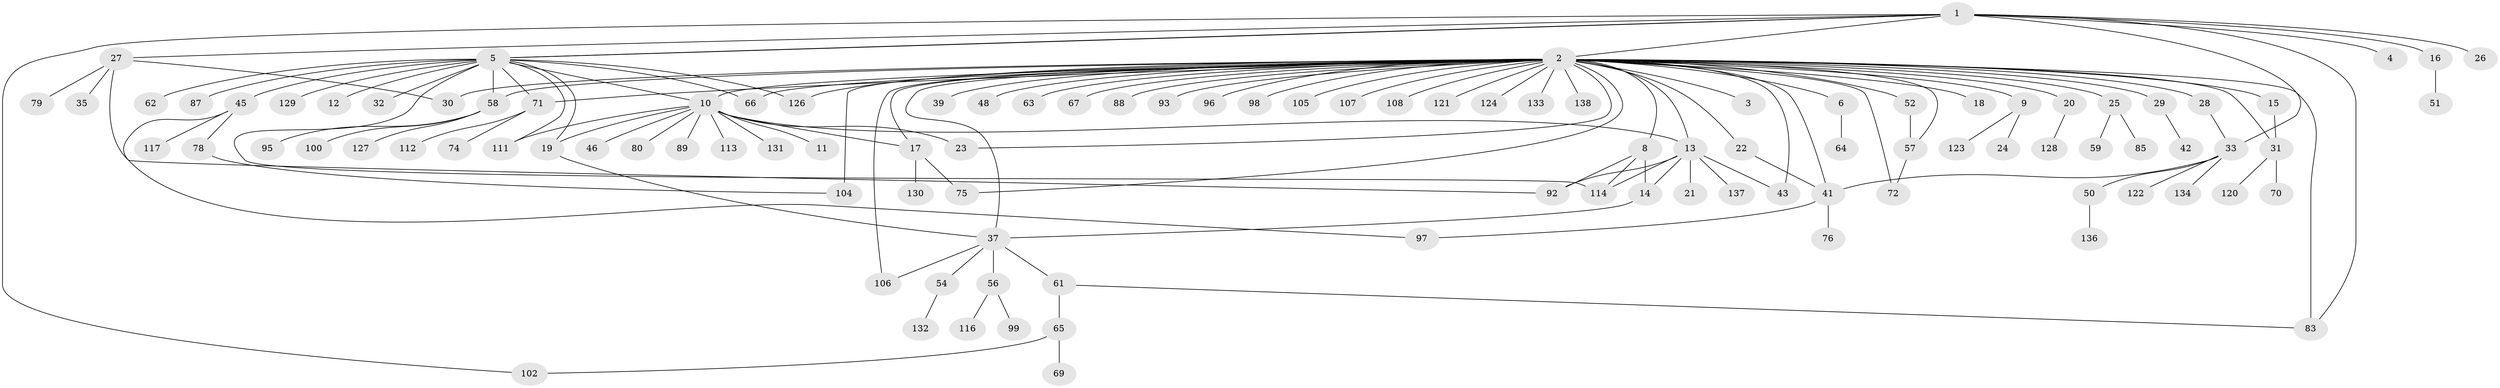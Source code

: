 // original degree distribution, {11: 0.007246376811594203, 25: 0.007246376811594203, 1: 0.4927536231884058, 18: 0.007246376811594203, 2: 0.2318840579710145, 29: 0.007246376811594203, 4: 0.050724637681159424, 10: 0.007246376811594203, 7: 0.014492753623188406, 3: 0.13043478260869565, 6: 0.021739130434782608, 5: 0.021739130434782608}
// Generated by graph-tools (version 1.1) at 2025/11/02/27/25 16:11:11]
// undirected, 108 vertices, 140 edges
graph export_dot {
graph [start="1"]
  node [color=gray90,style=filled];
  1 [super="+91"];
  2 [super="+7"];
  3;
  4;
  5 [super="+77"];
  6;
  8 [super="+53"];
  9 [super="+81"];
  10 [super="+34"];
  11;
  12;
  13 [super="+49"];
  14;
  15;
  16 [super="+82"];
  17 [super="+55"];
  18;
  19 [super="+84"];
  20 [super="+90"];
  21;
  22 [super="+40"];
  23 [super="+86"];
  24;
  25 [super="+36"];
  26 [super="+109"];
  27 [super="+38"];
  28;
  29;
  30;
  31 [super="+44"];
  32;
  33 [super="+119"];
  35;
  37 [super="+47"];
  39;
  41 [super="+125"];
  42;
  43;
  45 [super="+101"];
  46;
  48;
  50;
  51;
  52;
  54 [super="+94"];
  56 [super="+103"];
  57 [super="+118"];
  58 [super="+60"];
  59;
  61;
  62;
  63;
  64;
  65 [super="+68"];
  66;
  67;
  69;
  70 [super="+115"];
  71 [super="+73"];
  72;
  74;
  75;
  76;
  78;
  79;
  80;
  83 [super="+135"];
  85;
  87;
  88;
  89;
  92;
  93;
  95;
  96;
  97;
  98;
  99;
  100;
  102;
  104 [super="+110"];
  105;
  106;
  107;
  108;
  111;
  112;
  113;
  114;
  116;
  117;
  120;
  121;
  122;
  123;
  124;
  126;
  127;
  128;
  129;
  130;
  131;
  132;
  133;
  134;
  136;
  137;
  138;
  1 -- 2;
  1 -- 4;
  1 -- 5;
  1 -- 5;
  1 -- 16;
  1 -- 26;
  1 -- 27;
  1 -- 33;
  1 -- 83;
  1 -- 102;
  2 -- 3;
  2 -- 6;
  2 -- 15;
  2 -- 18;
  2 -- 20;
  2 -- 23;
  2 -- 28;
  2 -- 31;
  2 -- 43 [weight=2];
  2 -- 52;
  2 -- 63;
  2 -- 67 [weight=2];
  2 -- 83;
  2 -- 88;
  2 -- 93;
  2 -- 96;
  2 -- 105;
  2 -- 121;
  2 -- 124;
  2 -- 138;
  2 -- 66;
  2 -- 133;
  2 -- 71;
  2 -- 8 [weight=2];
  2 -- 9;
  2 -- 10;
  2 -- 72;
  2 -- 75;
  2 -- 13;
  2 -- 22;
  2 -- 25;
  2 -- 29;
  2 -- 30;
  2 -- 98;
  2 -- 39;
  2 -- 104 [weight=2];
  2 -- 41 [weight=2];
  2 -- 106;
  2 -- 107;
  2 -- 108;
  2 -- 48;
  2 -- 57;
  2 -- 58;
  2 -- 126;
  2 -- 17;
  2 -- 37;
  5 -- 12;
  5 -- 19;
  5 -- 32;
  5 -- 45;
  5 -- 58 [weight=2];
  5 -- 62;
  5 -- 66;
  5 -- 71;
  5 -- 87;
  5 -- 111;
  5 -- 114;
  5 -- 126;
  5 -- 129;
  5 -- 10;
  6 -- 64;
  8 -- 114;
  8 -- 92;
  8 -- 14;
  9 -- 24;
  9 -- 123;
  10 -- 11;
  10 -- 17;
  10 -- 46;
  10 -- 80;
  10 -- 89;
  10 -- 111;
  10 -- 113;
  10 -- 131;
  10 -- 23;
  10 -- 13;
  10 -- 19;
  13 -- 14;
  13 -- 21;
  13 -- 43;
  13 -- 92;
  13 -- 137;
  13 -- 114;
  14 -- 37;
  15 -- 31;
  16 -- 51;
  17 -- 130;
  17 -- 75;
  19 -- 37;
  20 -- 128;
  22 -- 41;
  25 -- 59;
  25 -- 85;
  27 -- 30;
  27 -- 35;
  27 -- 79;
  27 -- 92;
  28 -- 33;
  29 -- 42;
  31 -- 120;
  31 -- 70;
  33 -- 41 [weight=2];
  33 -- 50;
  33 -- 134;
  33 -- 122;
  37 -- 56;
  37 -- 54;
  37 -- 106;
  37 -- 61;
  41 -- 76;
  41 -- 97;
  45 -- 78;
  45 -- 97;
  45 -- 117;
  50 -- 136;
  52 -- 57;
  54 -- 132;
  56 -- 99;
  56 -- 116;
  57 -- 72;
  58 -- 100;
  58 -- 95;
  58 -- 127;
  61 -- 65;
  61 -- 83;
  65 -- 69;
  65 -- 102;
  71 -- 74;
  71 -- 112;
  78 -- 104;
}
